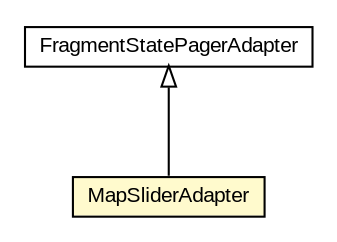 #!/usr/local/bin/dot
#
# Class diagram 
# Generated by UMLGraph version R5_6-24-gf6e263 (http://www.umlgraph.org/)
#

digraph G {
	edge [fontname="arial",fontsize=10,labelfontname="arial",labelfontsize=10];
	node [fontname="arial",fontsize=10,shape=plaintext];
	nodesep=0.25;
	ranksep=0.5;
	// org.osmdroid.samplefragments.pager.MapSliderAdapter
	c60894 [label=<<table title="org.osmdroid.samplefragments.pager.MapSliderAdapter" border="0" cellborder="1" cellspacing="0" cellpadding="2" port="p" bgcolor="lemonChiffon" href="./MapSliderAdapter.html">
		<tr><td><table border="0" cellspacing="0" cellpadding="1">
<tr><td align="center" balign="center"> MapSliderAdapter </td></tr>
		</table></td></tr>
		</table>>, URL="./MapSliderAdapter.html", fontname="arial", fontcolor="black", fontsize=10.0];
	//org.osmdroid.samplefragments.pager.MapSliderAdapter extends FragmentStatePagerAdapter
	c61129:p -> c60894:p [dir=back,arrowtail=empty];
	// FragmentStatePagerAdapter
	c61129[label=<<table title="FragmentStatePagerAdapter" border="0" cellborder="1" cellspacing="0" cellpadding="2" port="p" href="http://java.sun.com/j2se/1.4.2/docs/api//FragmentStatePagerAdapter.html">
		<tr><td><table border="0" cellspacing="0" cellpadding="1">
<tr><td align="center" balign="center"> FragmentStatePagerAdapter </td></tr>
		</table></td></tr>
		</table>>, fontname="arial", fontcolor="black", fontsize=10.0];
}

